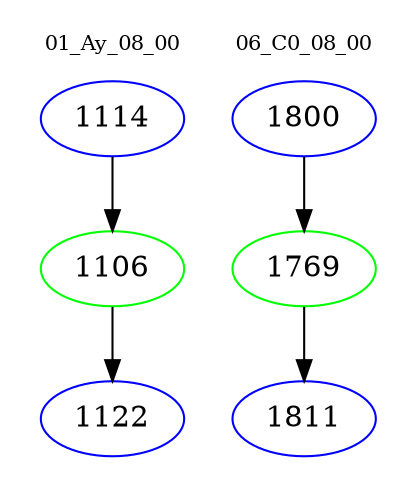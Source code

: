 digraph{
subgraph cluster_0 {
color = white
label = "01_Ay_08_00";
fontsize=10;
T0_1114 [label="1114", color="blue"]
T0_1114 -> T0_1106 [color="black"]
T0_1106 [label="1106", color="green"]
T0_1106 -> T0_1122 [color="black"]
T0_1122 [label="1122", color="blue"]
}
subgraph cluster_1 {
color = white
label = "06_C0_08_00";
fontsize=10;
T1_1800 [label="1800", color="blue"]
T1_1800 -> T1_1769 [color="black"]
T1_1769 [label="1769", color="green"]
T1_1769 -> T1_1811 [color="black"]
T1_1811 [label="1811", color="blue"]
}
}
